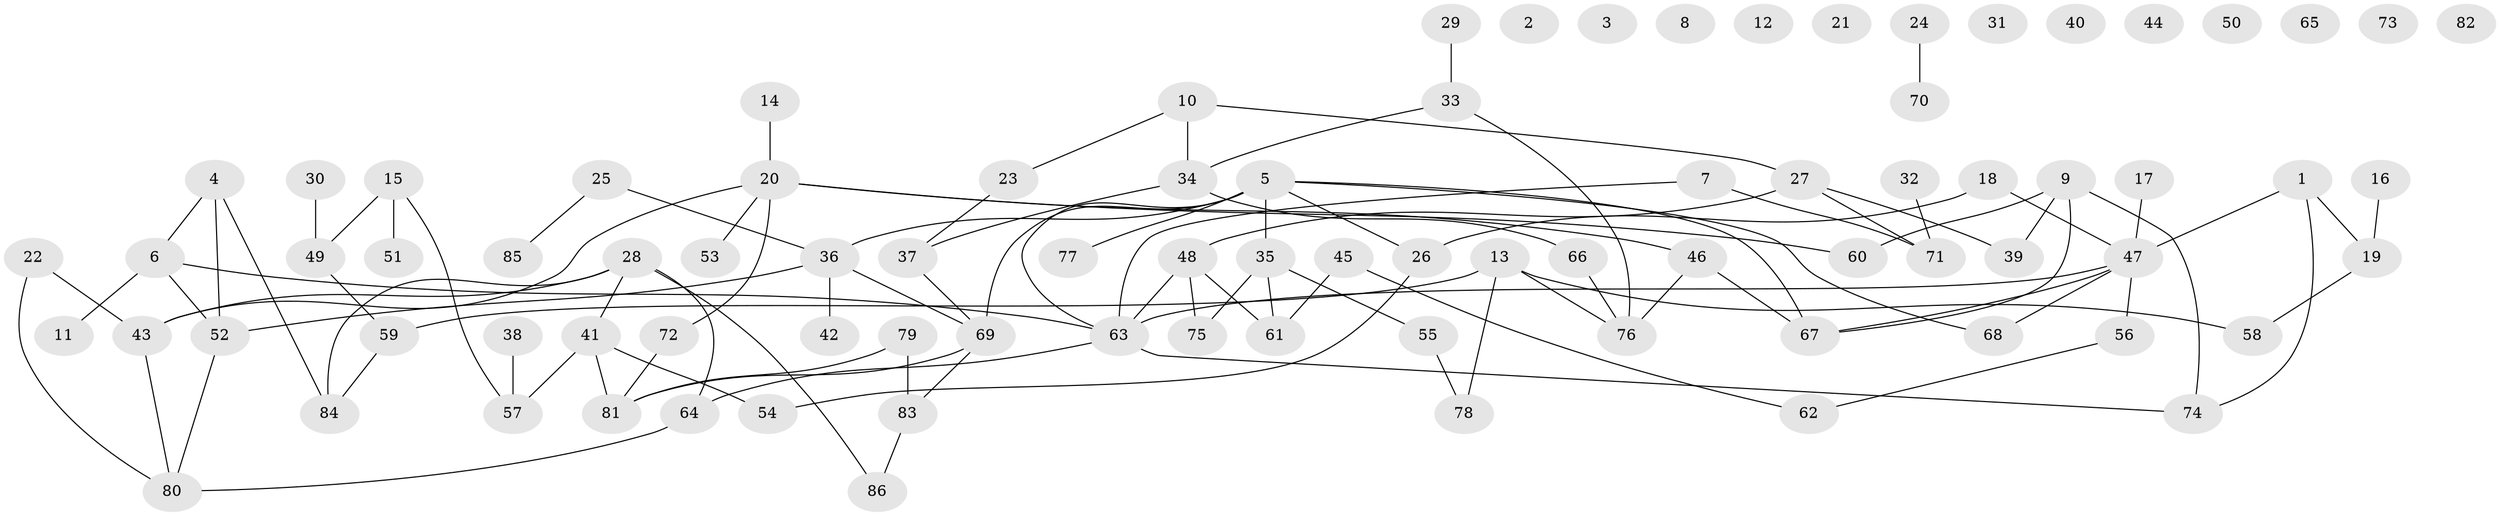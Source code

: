 // Generated by graph-tools (version 1.1) at 2025/49/03/09/25 03:49:13]
// undirected, 86 vertices, 104 edges
graph export_dot {
graph [start="1"]
  node [color=gray90,style=filled];
  1;
  2;
  3;
  4;
  5;
  6;
  7;
  8;
  9;
  10;
  11;
  12;
  13;
  14;
  15;
  16;
  17;
  18;
  19;
  20;
  21;
  22;
  23;
  24;
  25;
  26;
  27;
  28;
  29;
  30;
  31;
  32;
  33;
  34;
  35;
  36;
  37;
  38;
  39;
  40;
  41;
  42;
  43;
  44;
  45;
  46;
  47;
  48;
  49;
  50;
  51;
  52;
  53;
  54;
  55;
  56;
  57;
  58;
  59;
  60;
  61;
  62;
  63;
  64;
  65;
  66;
  67;
  68;
  69;
  70;
  71;
  72;
  73;
  74;
  75;
  76;
  77;
  78;
  79;
  80;
  81;
  82;
  83;
  84;
  85;
  86;
  1 -- 19;
  1 -- 47;
  1 -- 74;
  4 -- 6;
  4 -- 52;
  4 -- 84;
  5 -- 26;
  5 -- 35;
  5 -- 36;
  5 -- 63;
  5 -- 67;
  5 -- 68;
  5 -- 69;
  5 -- 77;
  6 -- 11;
  6 -- 52;
  6 -- 63;
  7 -- 63;
  7 -- 71;
  9 -- 39;
  9 -- 60;
  9 -- 67;
  9 -- 74;
  10 -- 23;
  10 -- 27;
  10 -- 34;
  13 -- 58;
  13 -- 59;
  13 -- 76;
  13 -- 78;
  14 -- 20;
  15 -- 49;
  15 -- 51;
  15 -- 57;
  16 -- 19;
  17 -- 47;
  18 -- 26;
  18 -- 47;
  19 -- 58;
  20 -- 43;
  20 -- 46;
  20 -- 53;
  20 -- 60;
  20 -- 72;
  22 -- 43;
  22 -- 80;
  23 -- 37;
  24 -- 70;
  25 -- 36;
  25 -- 85;
  26 -- 54;
  27 -- 39;
  27 -- 48;
  27 -- 71;
  28 -- 41;
  28 -- 43;
  28 -- 64;
  28 -- 84;
  28 -- 86;
  29 -- 33;
  30 -- 49;
  32 -- 71;
  33 -- 34;
  33 -- 76;
  34 -- 37;
  34 -- 66;
  35 -- 55;
  35 -- 61;
  35 -- 75;
  36 -- 42;
  36 -- 52;
  36 -- 69;
  37 -- 69;
  38 -- 57;
  41 -- 54;
  41 -- 57;
  41 -- 81;
  43 -- 80;
  45 -- 61;
  45 -- 62;
  46 -- 67;
  46 -- 76;
  47 -- 56;
  47 -- 63;
  47 -- 67;
  47 -- 68;
  48 -- 61;
  48 -- 63;
  48 -- 75;
  49 -- 59;
  52 -- 80;
  55 -- 78;
  56 -- 62;
  59 -- 84;
  63 -- 64;
  63 -- 74;
  64 -- 80;
  66 -- 76;
  69 -- 81;
  69 -- 83;
  72 -- 81;
  79 -- 81;
  79 -- 83;
  83 -- 86;
}
